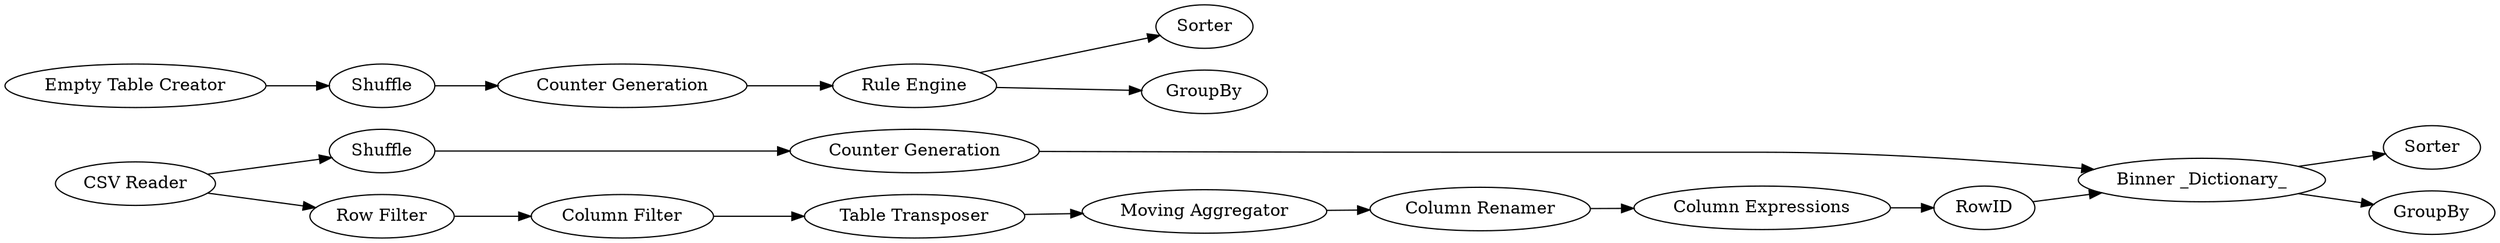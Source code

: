 digraph {
	12 -> 15
	20 -> 21
	7 -> 8
	21 -> 26
	24 -> 23
	26 -> 18
	13 -> 12
	23 -> 25
	26 -> 19
	25 -> 26
	10 -> 20
	5 -> 6
	2 -> 5
	6 -> 7
	10 -> 11
	11 -> 13
	15 -> 24
	7 -> 9
	7 [label="Rule Engine"]
	9 [label=GroupBy]
	21 [label="Counter Generation"]
	26 [label="Binner _Dictionary_"]
	18 [label=Sorter]
	8 [label=Sorter]
	19 [label=GroupBy]
	24 [label="Column Renamer"]
	6 [label="Counter Generation"]
	15 [label="Moving Aggregator"]
	25 [label=RowID]
	12 [label="Table Transposer"]
	10 [label="CSV Reader"]
	11 [label="Row Filter"]
	23 [label="Column Expressions"]
	5 [label=Shuffle]
	20 [label=Shuffle]
	13 [label="Column Filter"]
	2 [label="Empty Table Creator"]
	rankdir=LR
}
